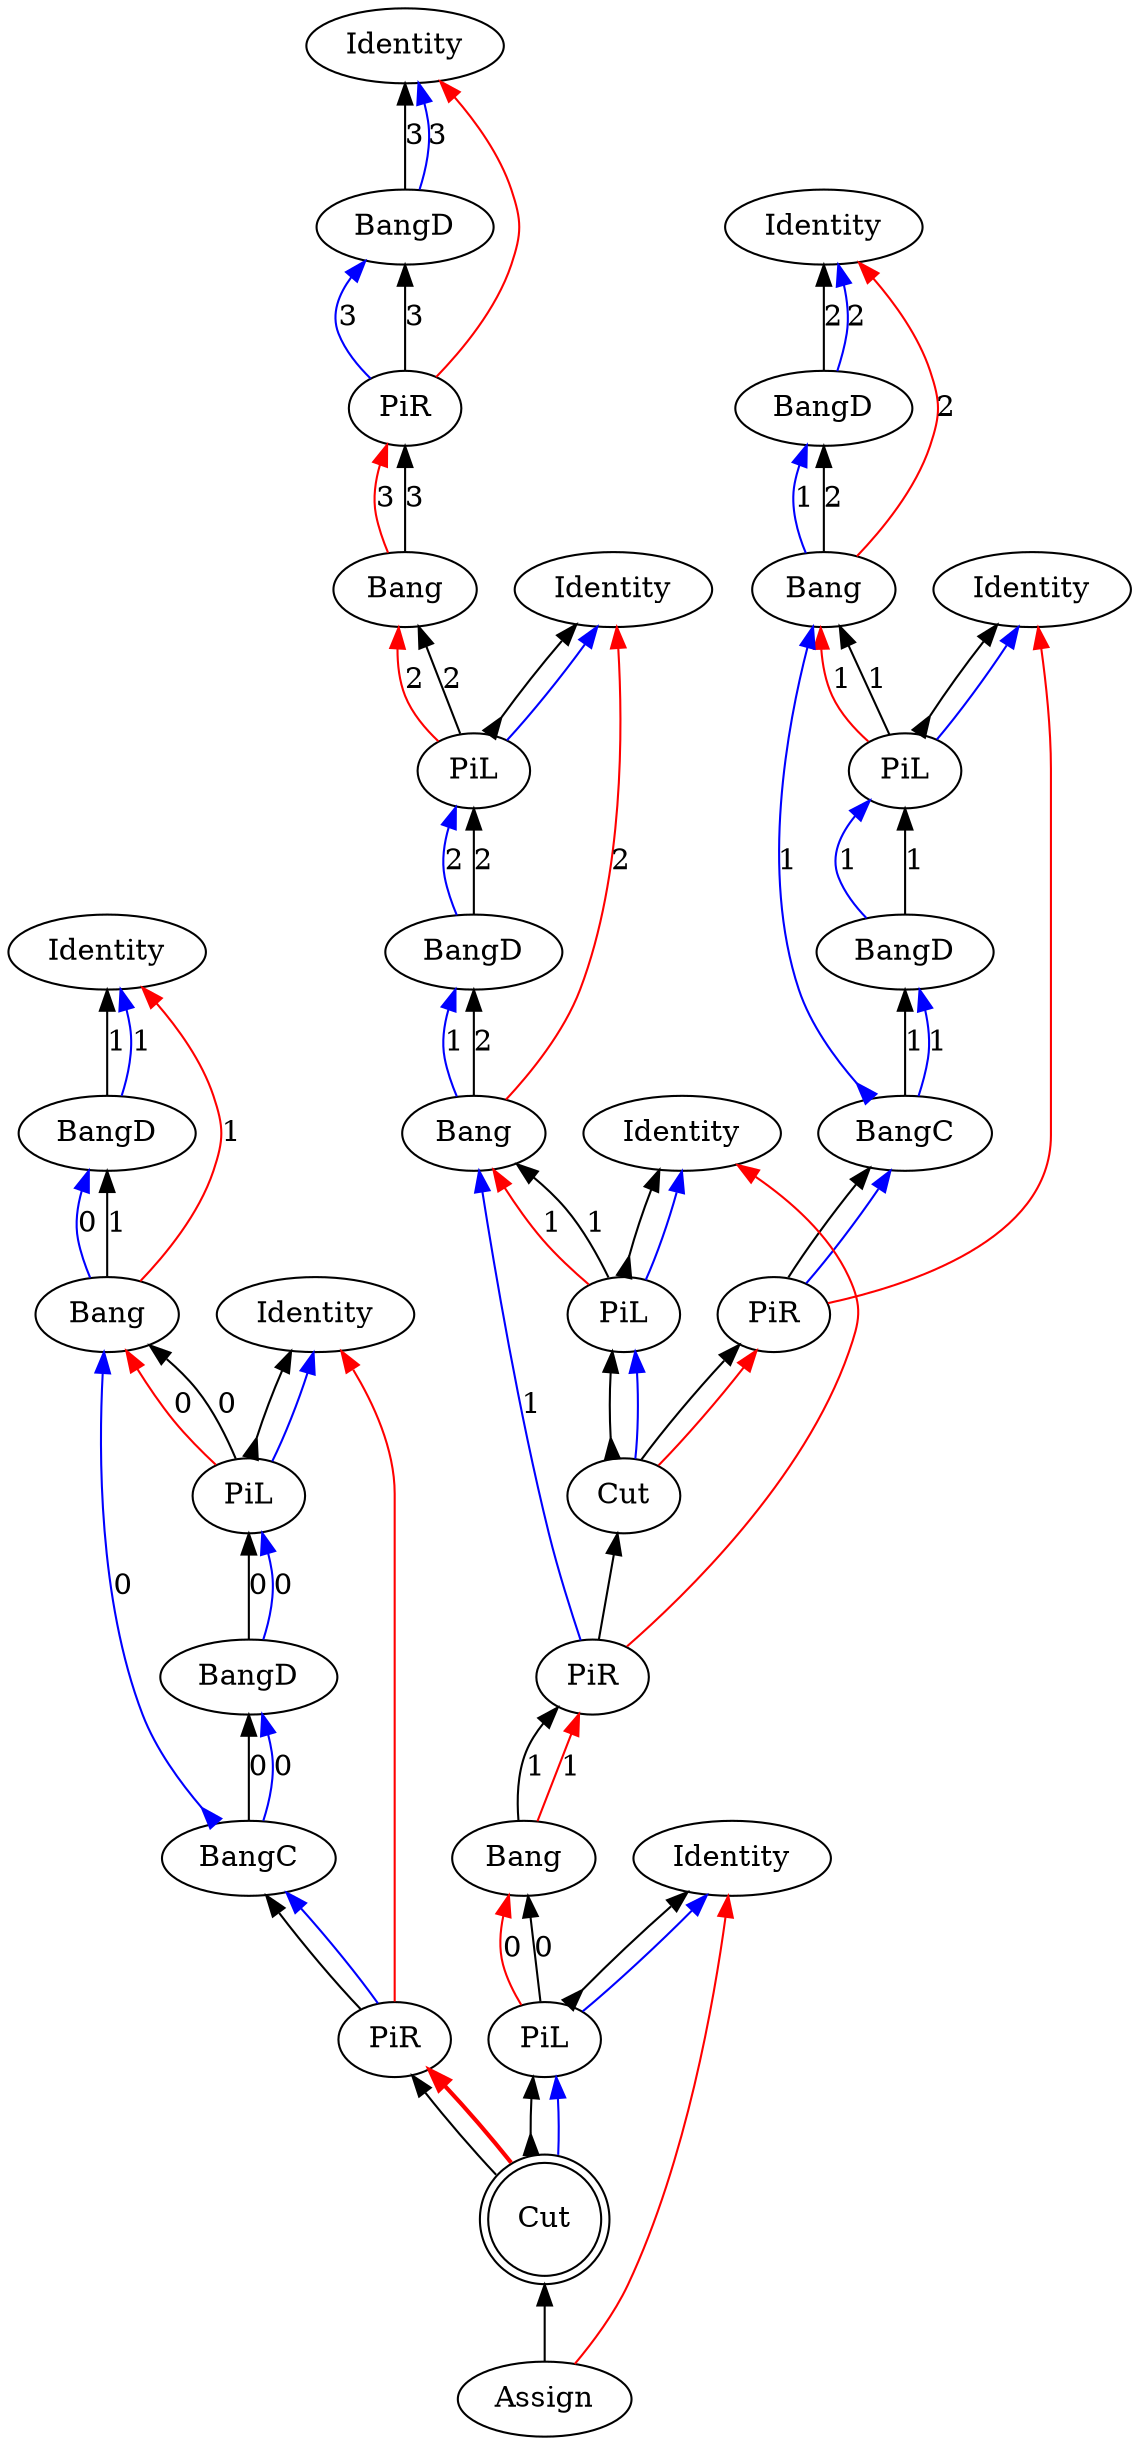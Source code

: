 digraph {
rankdir="BT"
"Identity0" [label="Identity"]
"BangD1" [label="BangD"]
"PiR2" [label="PiR"]
"Bang3" [label="Bang"]
"Identity4" [label="Identity"]
"PiL5" [label="PiL"]
"BangD6" [label="BangD"]
"Bang7" [label="Bang"]
"Identity8" [label="Identity"]
"PiL9" [label="PiL"]
"Identity10" [label="Identity"]
"BangD11" [label="BangD"]
"Bang12" [label="Bang"]
"Identity13" [label="Identity"]
"PiL14" [label="PiL"]
"BangD15" [label="BangD"]
"BangC16" [label="BangC"]
"PiR17" [label="PiR"]
"Cut18" [label="Cut"]
"PiR19" [label="PiR"]
"Bang20" [label="Bang"]
"Identity21" [label="Identity"]
"PiL22" [label="PiL"]
"Identity23" [label="Identity"]
"BangD24" [label="BangD"]
"Bang25" [label="Bang"]
"Identity26" [label="Identity"]
"PiL27" [label="PiL"]
"BangD28" [label="BangD"]
"BangC29" [label="BangC"]
"PiR30" [label="PiR"]
"Cut31" [label="Cut",shape=doublecircle]
"Assign32" [label="Assign"]
"Bang25" -> "BangD24"[color=black,weight=5,tooltip="c_bseq24",label="1",arrowhead=normal,arrowtail=none,dir=both]
"Bang20" -> "PiR19"[color=black,weight=5,tooltip="c_bseq32",label="1",arrowhead=normal,arrowtail=none,dir=both]
"Bang12" -> "BangD11"[color=black,weight=5,tooltip="c_bseq58",label="2",arrowhead=normal,arrowtail=none,dir=both]
"Bang7" -> "BangD6"[color=black,weight=5,tooltip="c_bseq67",label="2",arrowhead=normal,arrowtail=none,dir=both]
"Bang3" -> "PiR2"[color=black,weight=5,tooltip="c_bseq79",label="3",arrowhead=normal,arrowtail=none,dir=both]
"Cut31" -> "PiL22"[color=black,weight=5,tooltip="c_lseq2",arrowhead=normal,arrowtail=inv,dir=both]
"Cut18" -> "PiL9"[color=black,weight=5,tooltip="c_lseq36",arrowhead=normal,arrowtail=inv,dir=both]
"Cut31" -> "PiR30"[color=black,weight=5,tooltip="c_rseq3",arrowhead=normal,arrowtail=none,dir=both]
"Cut18" -> "PiR17"[color=black,weight=5,tooltip="c_rseq37",arrowhead=normal,arrowtail=none,dir=both]
"PiL27" -> "Bang25"[color=black,weight=5,tooltip="dseq20",label="0",arrowhead=normal,arrowtail=none,dir=both]
"PiL22" -> "Bang20"[color=black,weight=5,tooltip="dseq29",label="0",arrowhead=normal,arrowtail=none,dir=both]
"PiL14" -> "Bang12"[color=black,weight=5,tooltip="dseq54",label="1",arrowhead=normal,arrowtail=none,dir=both]
"PiL9" -> "Bang7"[color=black,weight=5,tooltip="dseq63",label="1",arrowhead=normal,arrowtail=none,dir=both]
"PiL5" -> "Bang3"[color=black,weight=5,tooltip="dseq76",label="2",arrowhead=normal,arrowtail=none,dir=both]
"PiR19" -> "Bang7"[color=blue,weight=2,tooltip="h34",label="1",arrowhead=normal,arrowtail=none,dir=both]
"Bang7" -> "BangD6"[color=blue,weight=2,tooltip="hf65",label="1",arrowhead=normal,arrowtail=none,dir=both]
"BangD6" -> "PiL5"[color=black,weight=5,tooltip="hseq72",label="2",arrowhead=normal,arrowtail=none,dir=both]
"PiR2" -> "BangD1"[color=blue,weight=2,tooltip="i81",label="3",arrowhead=normal,arrowtail=none,dir=both]
"PiL27" -> "Identity26"[color=black,weight=5,tooltip="idseq21",arrowhead=normal,arrowtail=inv,dir=both]
"PiL22" -> "Identity21"[color=black,weight=5,tooltip="idseq30",arrowhead=normal,arrowtail=inv,dir=both]
"PiL14" -> "Identity13"[color=black,weight=5,tooltip="idseq55",arrowhead=normal,arrowtail=inv,dir=both]
"PiL9" -> "Identity8"[color=black,weight=5,tooltip="idseq64",arrowhead=normal,arrowtail=inv,dir=both]
"PiL5" -> "Identity4"[color=black,weight=5,tooltip="idseq77",arrowhead=normal,arrowtail=inv,dir=both]
"BangD1" -> "Identity0"[color=blue,weight=2,tooltip="iret84",label="3",arrowhead=normal,arrowtail=none,dir=both]
"BangD1" -> "Identity0"[color=black,weight=5,tooltip="iseq83",label="3",arrowhead=normal,arrowtail=none,dir=both]
"PiL27" -> "Identity26"[color=blue,weight=2,tooltip="lret19",arrowhead=normal,arrowtail=none,dir=both]
"PiL22" -> "Identity21"[color=blue,weight=2,tooltip="lret28",arrowhead=normal,arrowtail=none,dir=both]
"PiL14" -> "Identity13"[color=blue,weight=2,tooltip="lret53",arrowhead=normal,arrowtail=none,dir=both]
"PiL9" -> "Identity8"[color=blue,weight=2,tooltip="lret62",arrowhead=normal,arrowtail=none,dir=both]
"PiL5" -> "Identity4"[color=blue,weight=2,tooltip="lret75",arrowhead=normal,arrowtail=none,dir=both]
"BangD28" -> "PiL27"[color=blue,weight=2,tooltip="lval14",label="0",arrowhead=normal,arrowtail=none,dir=both]
"Cut18" -> "PiL9"[color=blue,weight=2,tooltip="lval38",arrowhead=normal,arrowtail=none,dir=both]
"Cut31" -> "PiL22"[color=blue,weight=2,tooltip="lval4",arrowhead=normal,arrowtail=none,dir=both]
"BangD15" -> "PiL14"[color=blue,weight=2,tooltip="lval48",label="1",arrowhead=normal,arrowtail=none,dir=both]
"BangD6" -> "PiL5"[color=blue,weight=2,tooltip="lval70",label="2",arrowhead=normal,arrowtail=none,dir=both]
"PiL27" -> "Bang25"[color=red,weight=2,tooltip="newrret18",label="0",arrowhead=normal,arrowtail=none,dir=both]
"PiL22" -> "Bang20"[color=red,weight=2,tooltip="newrret27",label="0",arrowhead=normal,arrowtail=none,dir=both]
"PiL14" -> "Bang12"[color=red,weight=2,tooltip="newrret52",label="1",arrowhead=normal,arrowtail=none,dir=both]
"PiL9" -> "Bang7"[color=red,weight=2,tooltip="newrret61",label="1",arrowhead=normal,arrowtail=none,dir=both]
"PiL5" -> "Bang3"[color=red,weight=2,tooltip="newrret74",label="2",arrowhead=normal,arrowtail=none,dir=both]
"Bang25" -> "Identity23"[color=red,weight=2,tooltip="newrretf23",label="1",arrowhead=normal,arrowtail=none,dir=both]
"Bang20" -> "PiR19"[color=red,weight=2,tooltip="newrretf31",label="1",arrowhead=normal,arrowtail=none,dir=both]
"Bang12" -> "Identity10"[color=red,weight=2,tooltip="newrretf57",label="2",arrowhead=normal,arrowtail=none,dir=both]
"Bang7" -> "Identity4"[color=red,weight=2,tooltip="newrretf66",label="2",arrowhead=normal,arrowtail=none,dir=both]
"Bang3" -> "PiR2"[color=red,weight=2,tooltip="newrretf78",label="3",arrowhead=normal,arrowtail=none,dir=both]
"Assign32" -> "Identity21"[color=red,weight=2,tooltip="ret1",arrowhead=normal,arrowtail=none,dir=both]
"PiR19" -> "Identity8"[color=red,weight=2,tooltip="ret35",arrowhead=normal,arrowtail=none,dir=both]
"PiR17" -> "Identity13"[color=red,weight=2,tooltip="ret42",arrowhead=normal,arrowtail=none,dir=both]
"PiR30" -> "Identity26"[color=red,weight=2,tooltip="ret8",arrowhead=normal,arrowtail=none,dir=both]
"PiR2" -> "Identity0"[color=red,weight=2,tooltip="ret82",arrowhead=normal,arrowtail=none,dir=both]
"Assign32" -> "Cut31"[color=black,weight=5,tooltip="retseq0",arrowhead=normal,arrowtail=none,dir=both]
"Cut18" -> "PiR17"[color=red,weight=2,tooltip="rval39",arrowhead=normal,arrowtail=none,dir=both]
"Cut31" -> "PiR30"[color=red,weight=2,tooltip="rval5",arrowhead=normal,arrowtail=none,penwidth=2,dir=both]
"BangC29" -> "BangD28"[color=black,weight=5,tooltip="seq11",label="0",arrowhead=normal,arrowtail=none,dir=both]
"PiR19" -> "Cut18"[color=black,weight=5,tooltip="seq33",arrowhead=normal,arrowtail=none,dir=both]
"PiR17" -> "BangC16"[color=black,weight=5,tooltip="seq40",arrowhead=normal,arrowtail=none,dir=both]
"BangC16" -> "BangD15"[color=black,weight=5,tooltip="seq45",label="1",arrowhead=normal,arrowtail=none,dir=both]
"PiR30" -> "BangC29"[color=black,weight=5,tooltip="seq6",arrowhead=normal,arrowtail=none,dir=both]
"PiR2" -> "BangD1"[color=black,weight=5,tooltip="seq80",label="3",arrowhead=normal,arrowtail=none,dir=both]
"PiR30" -> "BangC29"[color=blue,weight=2,tooltip="x7",arrowhead=normal,arrowtail=none,dir=both]
"BangC29" -> "BangD28"[color=blue,weight=2,tooltip="xA9",label="0",arrowhead=normal,arrowtail=none,dir=both]
"BangC29" -> "Bang25"[color=blue,weight=2,tooltip="xB10",label="0",arrowhead=normal,arrowtail=inv,dir=both]
"Bang25" -> "BangD24"[color=blue,weight=2,tooltip="xBf22",label="0",arrowhead=normal,arrowtail=none,dir=both]
"BangD24" -> "Identity23"[color=blue,weight=2,tooltip="xret26",label="1",arrowhead=normal,arrowtail=none,dir=both]
"BangD28" -> "PiL27"[color=black,weight=5,tooltip="xseq16",label="0",arrowhead=normal,arrowtail=none,dir=both]
"BangD24" -> "Identity23"[color=black,weight=5,tooltip="xseq25",label="1",arrowhead=normal,arrowtail=none,dir=both]
"PiR17" -> "BangC16"[color=blue,weight=2,tooltip="y41",arrowhead=normal,arrowtail=none,dir=both]
"BangC16" -> "BangD15"[color=blue,weight=2,tooltip="yA43",label="1",arrowhead=normal,arrowtail=none,dir=both]
"BangC16" -> "Bang12"[color=blue,weight=2,tooltip="yB44",label="1",arrowhead=normal,arrowtail=inv,dir=both]
"Bang12" -> "BangD11"[color=blue,weight=2,tooltip="yBf56",label="1",arrowhead=normal,arrowtail=none,dir=both]
"BangD11" -> "Identity10"[color=blue,weight=2,tooltip="yret60",label="2",arrowhead=normal,arrowtail=none,dir=both]
"BangD15" -> "PiL14"[color=black,weight=5,tooltip="yseq50",label="1",arrowhead=normal,arrowtail=none,dir=both]
"BangD11" -> "Identity10"[color=black,weight=5,tooltip="yseq59",label="2",arrowhead=normal,arrowtail=none,dir=both]
}
